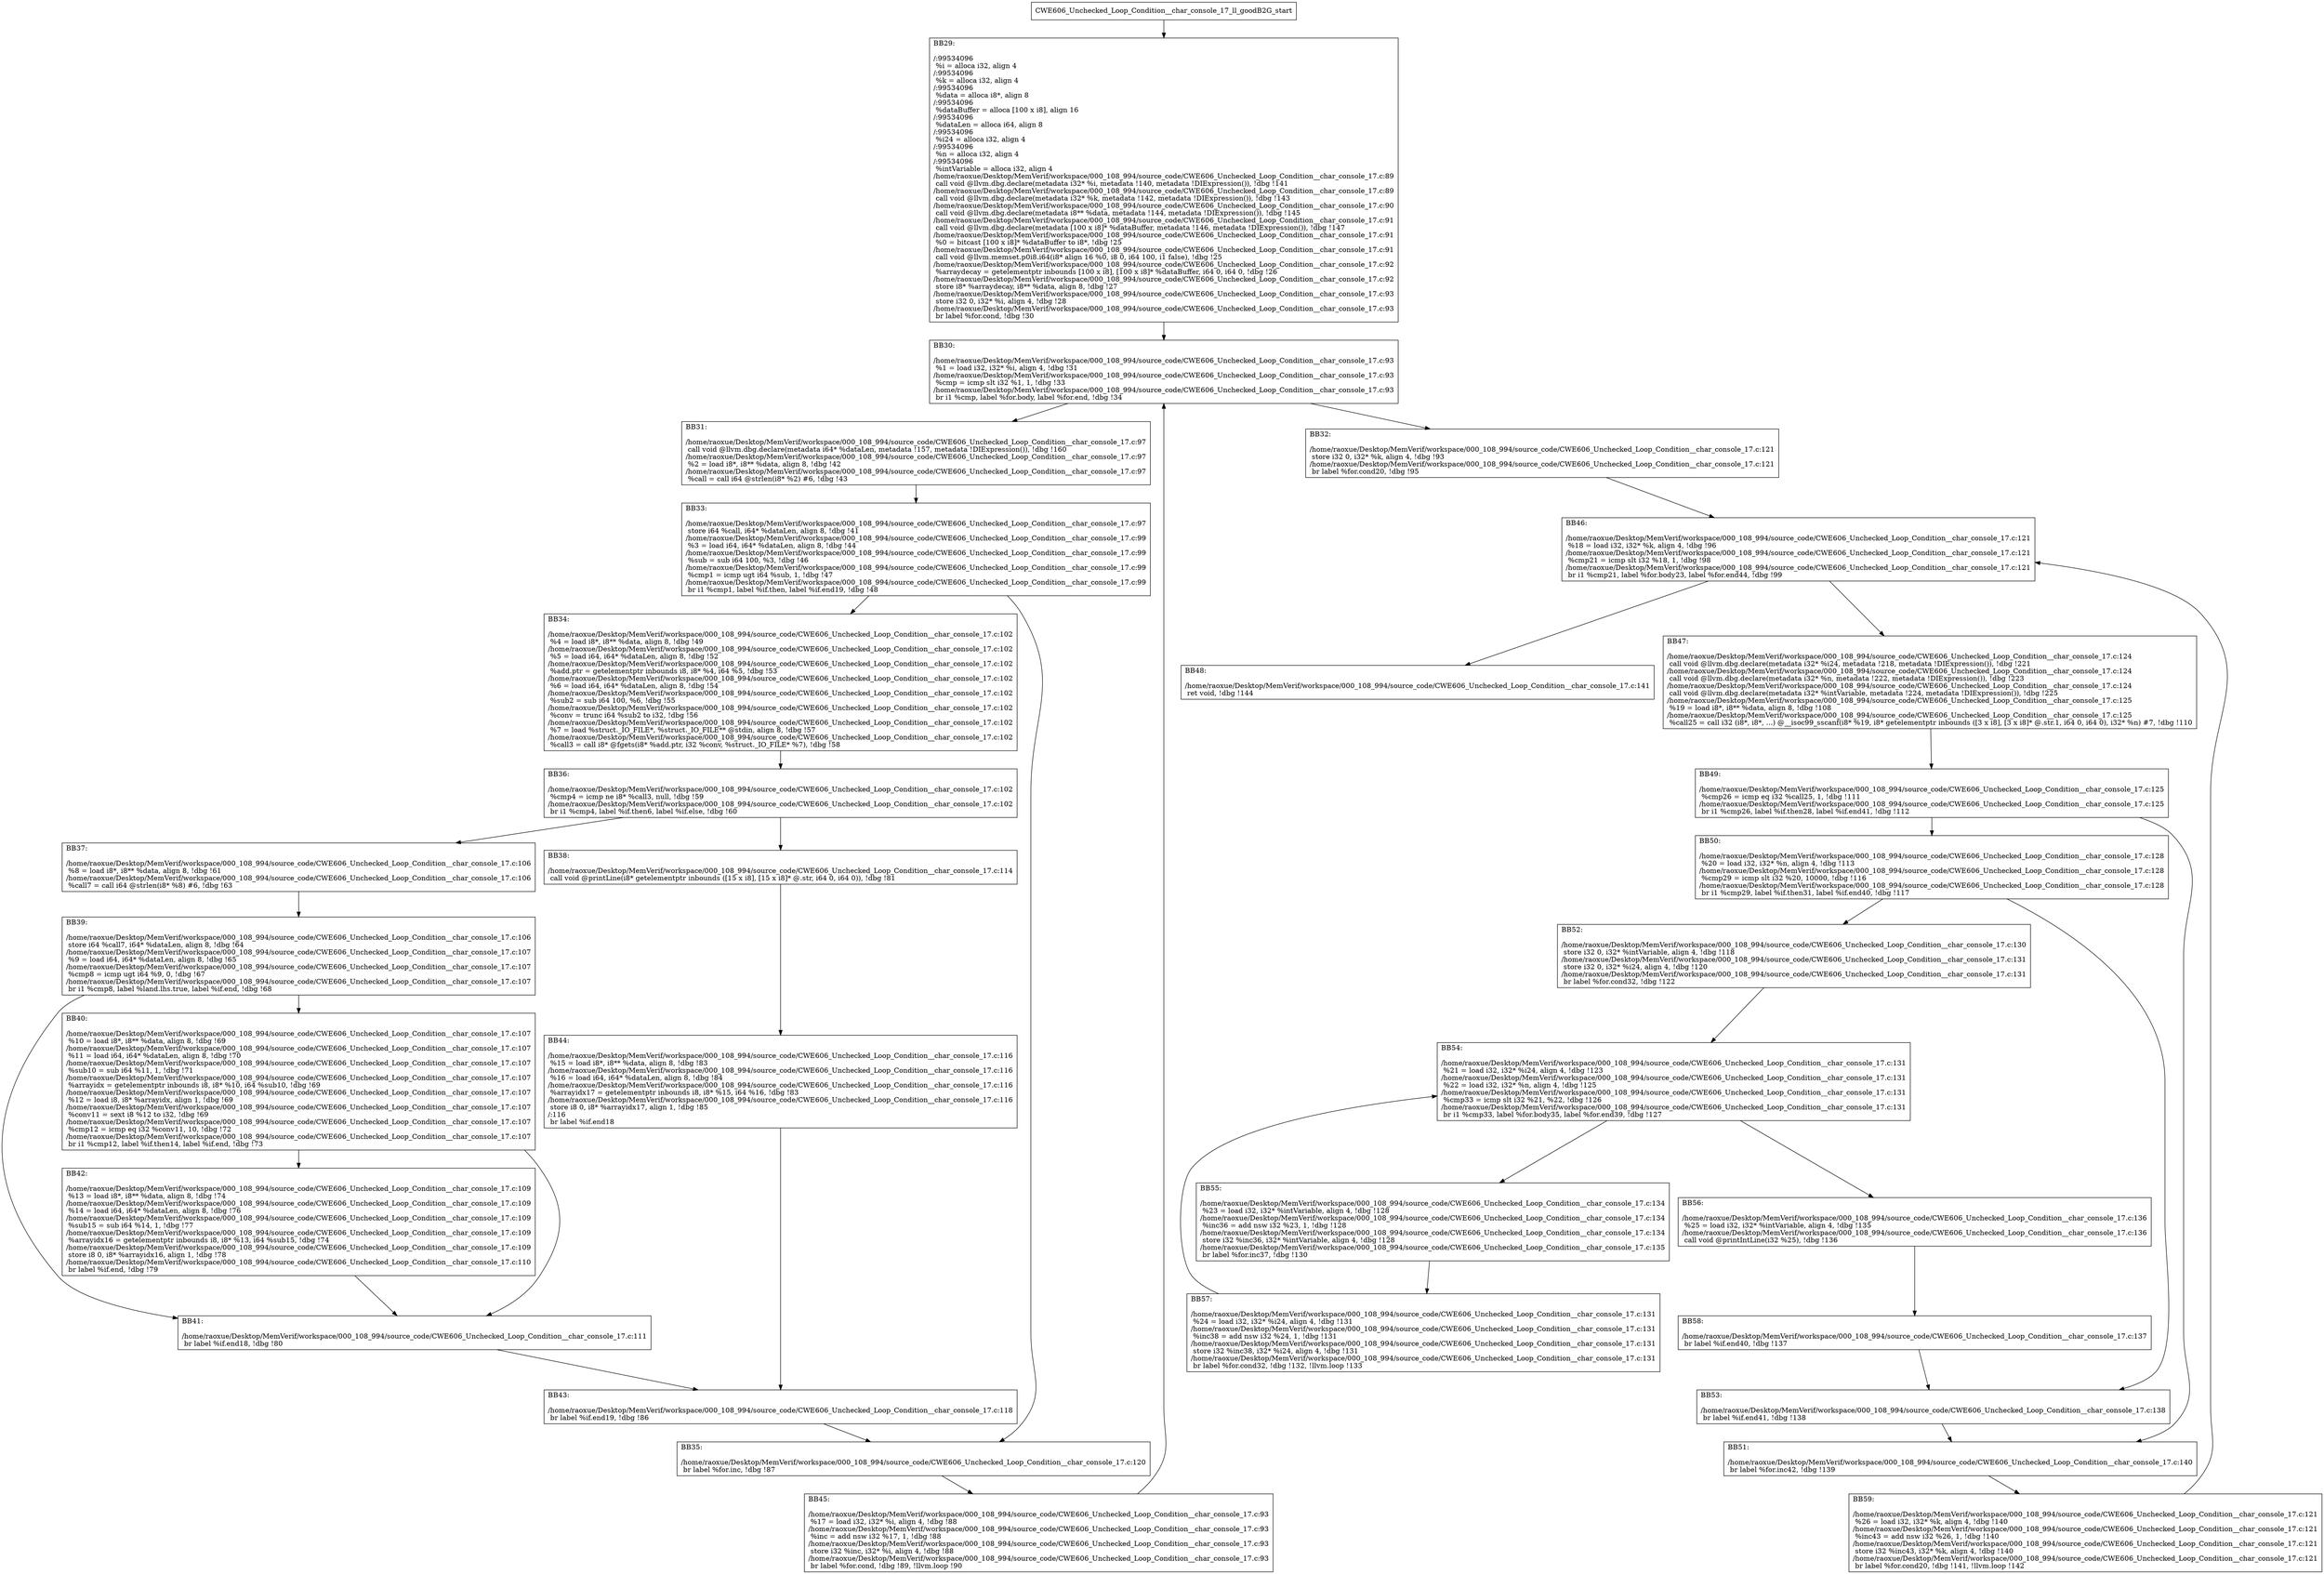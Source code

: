 digraph "CFG for'CWE606_Unchecked_Loop_Condition__char_console_17_ll_goodB2G' function" {
	BBCWE606_Unchecked_Loop_Condition__char_console_17_ll_goodB2G_start[shape=record,label="{CWE606_Unchecked_Loop_Condition__char_console_17_ll_goodB2G_start}"];
	BBCWE606_Unchecked_Loop_Condition__char_console_17_ll_goodB2G_start-> CWE606_Unchecked_Loop_Condition__char_console_17_ll_goodB2GBB29;
	CWE606_Unchecked_Loop_Condition__char_console_17_ll_goodB2GBB29 [shape=record, label="{BB29:\l\l/:99534096\l
  %i = alloca i32, align 4\l
/:99534096\l
  %k = alloca i32, align 4\l
/:99534096\l
  %data = alloca i8*, align 8\l
/:99534096\l
  %dataBuffer = alloca [100 x i8], align 16\l
/:99534096\l
  %dataLen = alloca i64, align 8\l
/:99534096\l
  %i24 = alloca i32, align 4\l
/:99534096\l
  %n = alloca i32, align 4\l
/:99534096\l
  %intVariable = alloca i32, align 4\l
/home/raoxue/Desktop/MemVerif/workspace/000_108_994/source_code/CWE606_Unchecked_Loop_Condition__char_console_17.c:89\l
  call void @llvm.dbg.declare(metadata i32* %i, metadata !140, metadata !DIExpression()), !dbg !141\l
/home/raoxue/Desktop/MemVerif/workspace/000_108_994/source_code/CWE606_Unchecked_Loop_Condition__char_console_17.c:89\l
  call void @llvm.dbg.declare(metadata i32* %k, metadata !142, metadata !DIExpression()), !dbg !143\l
/home/raoxue/Desktop/MemVerif/workspace/000_108_994/source_code/CWE606_Unchecked_Loop_Condition__char_console_17.c:90\l
  call void @llvm.dbg.declare(metadata i8** %data, metadata !144, metadata !DIExpression()), !dbg !145\l
/home/raoxue/Desktop/MemVerif/workspace/000_108_994/source_code/CWE606_Unchecked_Loop_Condition__char_console_17.c:91\l
  call void @llvm.dbg.declare(metadata [100 x i8]* %dataBuffer, metadata !146, metadata !DIExpression()), !dbg !147\l
/home/raoxue/Desktop/MemVerif/workspace/000_108_994/source_code/CWE606_Unchecked_Loop_Condition__char_console_17.c:91\l
  %0 = bitcast [100 x i8]* %dataBuffer to i8*, !dbg !25\l
/home/raoxue/Desktop/MemVerif/workspace/000_108_994/source_code/CWE606_Unchecked_Loop_Condition__char_console_17.c:91\l
  call void @llvm.memset.p0i8.i64(i8* align 16 %0, i8 0, i64 100, i1 false), !dbg !25\l
/home/raoxue/Desktop/MemVerif/workspace/000_108_994/source_code/CWE606_Unchecked_Loop_Condition__char_console_17.c:92\l
  %arraydecay = getelementptr inbounds [100 x i8], [100 x i8]* %dataBuffer, i64 0, i64 0, !dbg !26\l
/home/raoxue/Desktop/MemVerif/workspace/000_108_994/source_code/CWE606_Unchecked_Loop_Condition__char_console_17.c:92\l
  store i8* %arraydecay, i8** %data, align 8, !dbg !27\l
/home/raoxue/Desktop/MemVerif/workspace/000_108_994/source_code/CWE606_Unchecked_Loop_Condition__char_console_17.c:93\l
  store i32 0, i32* %i, align 4, !dbg !28\l
/home/raoxue/Desktop/MemVerif/workspace/000_108_994/source_code/CWE606_Unchecked_Loop_Condition__char_console_17.c:93\l
  br label %for.cond, !dbg !30\l
}"];
	CWE606_Unchecked_Loop_Condition__char_console_17_ll_goodB2GBB29-> CWE606_Unchecked_Loop_Condition__char_console_17_ll_goodB2GBB30;
	CWE606_Unchecked_Loop_Condition__char_console_17_ll_goodB2GBB30 [shape=record, label="{BB30:\l\l/home/raoxue/Desktop/MemVerif/workspace/000_108_994/source_code/CWE606_Unchecked_Loop_Condition__char_console_17.c:93\l
  %1 = load i32, i32* %i, align 4, !dbg !31\l
/home/raoxue/Desktop/MemVerif/workspace/000_108_994/source_code/CWE606_Unchecked_Loop_Condition__char_console_17.c:93\l
  %cmp = icmp slt i32 %1, 1, !dbg !33\l
/home/raoxue/Desktop/MemVerif/workspace/000_108_994/source_code/CWE606_Unchecked_Loop_Condition__char_console_17.c:93\l
  br i1 %cmp, label %for.body, label %for.end, !dbg !34\l
}"];
	CWE606_Unchecked_Loop_Condition__char_console_17_ll_goodB2GBB30-> CWE606_Unchecked_Loop_Condition__char_console_17_ll_goodB2GBB31;
	CWE606_Unchecked_Loop_Condition__char_console_17_ll_goodB2GBB30-> CWE606_Unchecked_Loop_Condition__char_console_17_ll_goodB2GBB32;
	CWE606_Unchecked_Loop_Condition__char_console_17_ll_goodB2GBB31 [shape=record, label="{BB31:\l\l/home/raoxue/Desktop/MemVerif/workspace/000_108_994/source_code/CWE606_Unchecked_Loop_Condition__char_console_17.c:97\l
  call void @llvm.dbg.declare(metadata i64* %dataLen, metadata !157, metadata !DIExpression()), !dbg !160\l
/home/raoxue/Desktop/MemVerif/workspace/000_108_994/source_code/CWE606_Unchecked_Loop_Condition__char_console_17.c:97\l
  %2 = load i8*, i8** %data, align 8, !dbg !42\l
/home/raoxue/Desktop/MemVerif/workspace/000_108_994/source_code/CWE606_Unchecked_Loop_Condition__char_console_17.c:97\l
  %call = call i64 @strlen(i8* %2) #6, !dbg !43\l
}"];
	CWE606_Unchecked_Loop_Condition__char_console_17_ll_goodB2GBB31-> CWE606_Unchecked_Loop_Condition__char_console_17_ll_goodB2GBB33;
	CWE606_Unchecked_Loop_Condition__char_console_17_ll_goodB2GBB33 [shape=record, label="{BB33:\l\l/home/raoxue/Desktop/MemVerif/workspace/000_108_994/source_code/CWE606_Unchecked_Loop_Condition__char_console_17.c:97\l
  store i64 %call, i64* %dataLen, align 8, !dbg !41\l
/home/raoxue/Desktop/MemVerif/workspace/000_108_994/source_code/CWE606_Unchecked_Loop_Condition__char_console_17.c:99\l
  %3 = load i64, i64* %dataLen, align 8, !dbg !44\l
/home/raoxue/Desktop/MemVerif/workspace/000_108_994/source_code/CWE606_Unchecked_Loop_Condition__char_console_17.c:99\l
  %sub = sub i64 100, %3, !dbg !46\l
/home/raoxue/Desktop/MemVerif/workspace/000_108_994/source_code/CWE606_Unchecked_Loop_Condition__char_console_17.c:99\l
  %cmp1 = icmp ugt i64 %sub, 1, !dbg !47\l
/home/raoxue/Desktop/MemVerif/workspace/000_108_994/source_code/CWE606_Unchecked_Loop_Condition__char_console_17.c:99\l
  br i1 %cmp1, label %if.then, label %if.end19, !dbg !48\l
}"];
	CWE606_Unchecked_Loop_Condition__char_console_17_ll_goodB2GBB33-> CWE606_Unchecked_Loop_Condition__char_console_17_ll_goodB2GBB34;
	CWE606_Unchecked_Loop_Condition__char_console_17_ll_goodB2GBB33-> CWE606_Unchecked_Loop_Condition__char_console_17_ll_goodB2GBB35;
	CWE606_Unchecked_Loop_Condition__char_console_17_ll_goodB2GBB34 [shape=record, label="{BB34:\l\l/home/raoxue/Desktop/MemVerif/workspace/000_108_994/source_code/CWE606_Unchecked_Loop_Condition__char_console_17.c:102\l
  %4 = load i8*, i8** %data, align 8, !dbg !49\l
/home/raoxue/Desktop/MemVerif/workspace/000_108_994/source_code/CWE606_Unchecked_Loop_Condition__char_console_17.c:102\l
  %5 = load i64, i64* %dataLen, align 8, !dbg !52\l
/home/raoxue/Desktop/MemVerif/workspace/000_108_994/source_code/CWE606_Unchecked_Loop_Condition__char_console_17.c:102\l
  %add.ptr = getelementptr inbounds i8, i8* %4, i64 %5, !dbg !53\l
/home/raoxue/Desktop/MemVerif/workspace/000_108_994/source_code/CWE606_Unchecked_Loop_Condition__char_console_17.c:102\l
  %6 = load i64, i64* %dataLen, align 8, !dbg !54\l
/home/raoxue/Desktop/MemVerif/workspace/000_108_994/source_code/CWE606_Unchecked_Loop_Condition__char_console_17.c:102\l
  %sub2 = sub i64 100, %6, !dbg !55\l
/home/raoxue/Desktop/MemVerif/workspace/000_108_994/source_code/CWE606_Unchecked_Loop_Condition__char_console_17.c:102\l
  %conv = trunc i64 %sub2 to i32, !dbg !56\l
/home/raoxue/Desktop/MemVerif/workspace/000_108_994/source_code/CWE606_Unchecked_Loop_Condition__char_console_17.c:102\l
  %7 = load %struct._IO_FILE*, %struct._IO_FILE** @stdin, align 8, !dbg !57\l
/home/raoxue/Desktop/MemVerif/workspace/000_108_994/source_code/CWE606_Unchecked_Loop_Condition__char_console_17.c:102\l
  %call3 = call i8* @fgets(i8* %add.ptr, i32 %conv, %struct._IO_FILE* %7), !dbg !58\l
}"];
	CWE606_Unchecked_Loop_Condition__char_console_17_ll_goodB2GBB34-> CWE606_Unchecked_Loop_Condition__char_console_17_ll_goodB2GBB36;
	CWE606_Unchecked_Loop_Condition__char_console_17_ll_goodB2GBB36 [shape=record, label="{BB36:\l\l/home/raoxue/Desktop/MemVerif/workspace/000_108_994/source_code/CWE606_Unchecked_Loop_Condition__char_console_17.c:102\l
  %cmp4 = icmp ne i8* %call3, null, !dbg !59\l
/home/raoxue/Desktop/MemVerif/workspace/000_108_994/source_code/CWE606_Unchecked_Loop_Condition__char_console_17.c:102\l
  br i1 %cmp4, label %if.then6, label %if.else, !dbg !60\l
}"];
	CWE606_Unchecked_Loop_Condition__char_console_17_ll_goodB2GBB36-> CWE606_Unchecked_Loop_Condition__char_console_17_ll_goodB2GBB37;
	CWE606_Unchecked_Loop_Condition__char_console_17_ll_goodB2GBB36-> CWE606_Unchecked_Loop_Condition__char_console_17_ll_goodB2GBB38;
	CWE606_Unchecked_Loop_Condition__char_console_17_ll_goodB2GBB37 [shape=record, label="{BB37:\l\l/home/raoxue/Desktop/MemVerif/workspace/000_108_994/source_code/CWE606_Unchecked_Loop_Condition__char_console_17.c:106\l
  %8 = load i8*, i8** %data, align 8, !dbg !61\l
/home/raoxue/Desktop/MemVerif/workspace/000_108_994/source_code/CWE606_Unchecked_Loop_Condition__char_console_17.c:106\l
  %call7 = call i64 @strlen(i8* %8) #6, !dbg !63\l
}"];
	CWE606_Unchecked_Loop_Condition__char_console_17_ll_goodB2GBB37-> CWE606_Unchecked_Loop_Condition__char_console_17_ll_goodB2GBB39;
	CWE606_Unchecked_Loop_Condition__char_console_17_ll_goodB2GBB39 [shape=record, label="{BB39:\l\l/home/raoxue/Desktop/MemVerif/workspace/000_108_994/source_code/CWE606_Unchecked_Loop_Condition__char_console_17.c:106\l
  store i64 %call7, i64* %dataLen, align 8, !dbg !64\l
/home/raoxue/Desktop/MemVerif/workspace/000_108_994/source_code/CWE606_Unchecked_Loop_Condition__char_console_17.c:107\l
  %9 = load i64, i64* %dataLen, align 8, !dbg !65\l
/home/raoxue/Desktop/MemVerif/workspace/000_108_994/source_code/CWE606_Unchecked_Loop_Condition__char_console_17.c:107\l
  %cmp8 = icmp ugt i64 %9, 0, !dbg !67\l
/home/raoxue/Desktop/MemVerif/workspace/000_108_994/source_code/CWE606_Unchecked_Loop_Condition__char_console_17.c:107\l
  br i1 %cmp8, label %land.lhs.true, label %if.end, !dbg !68\l
}"];
	CWE606_Unchecked_Loop_Condition__char_console_17_ll_goodB2GBB39-> CWE606_Unchecked_Loop_Condition__char_console_17_ll_goodB2GBB40;
	CWE606_Unchecked_Loop_Condition__char_console_17_ll_goodB2GBB39-> CWE606_Unchecked_Loop_Condition__char_console_17_ll_goodB2GBB41;
	CWE606_Unchecked_Loop_Condition__char_console_17_ll_goodB2GBB40 [shape=record, label="{BB40:\l\l/home/raoxue/Desktop/MemVerif/workspace/000_108_994/source_code/CWE606_Unchecked_Loop_Condition__char_console_17.c:107\l
  %10 = load i8*, i8** %data, align 8, !dbg !69\l
/home/raoxue/Desktop/MemVerif/workspace/000_108_994/source_code/CWE606_Unchecked_Loop_Condition__char_console_17.c:107\l
  %11 = load i64, i64* %dataLen, align 8, !dbg !70\l
/home/raoxue/Desktop/MemVerif/workspace/000_108_994/source_code/CWE606_Unchecked_Loop_Condition__char_console_17.c:107\l
  %sub10 = sub i64 %11, 1, !dbg !71\l
/home/raoxue/Desktop/MemVerif/workspace/000_108_994/source_code/CWE606_Unchecked_Loop_Condition__char_console_17.c:107\l
  %arrayidx = getelementptr inbounds i8, i8* %10, i64 %sub10, !dbg !69\l
/home/raoxue/Desktop/MemVerif/workspace/000_108_994/source_code/CWE606_Unchecked_Loop_Condition__char_console_17.c:107\l
  %12 = load i8, i8* %arrayidx, align 1, !dbg !69\l
/home/raoxue/Desktop/MemVerif/workspace/000_108_994/source_code/CWE606_Unchecked_Loop_Condition__char_console_17.c:107\l
  %conv11 = sext i8 %12 to i32, !dbg !69\l
/home/raoxue/Desktop/MemVerif/workspace/000_108_994/source_code/CWE606_Unchecked_Loop_Condition__char_console_17.c:107\l
  %cmp12 = icmp eq i32 %conv11, 10, !dbg !72\l
/home/raoxue/Desktop/MemVerif/workspace/000_108_994/source_code/CWE606_Unchecked_Loop_Condition__char_console_17.c:107\l
  br i1 %cmp12, label %if.then14, label %if.end, !dbg !73\l
}"];
	CWE606_Unchecked_Loop_Condition__char_console_17_ll_goodB2GBB40-> CWE606_Unchecked_Loop_Condition__char_console_17_ll_goodB2GBB42;
	CWE606_Unchecked_Loop_Condition__char_console_17_ll_goodB2GBB40-> CWE606_Unchecked_Loop_Condition__char_console_17_ll_goodB2GBB41;
	CWE606_Unchecked_Loop_Condition__char_console_17_ll_goodB2GBB42 [shape=record, label="{BB42:\l\l/home/raoxue/Desktop/MemVerif/workspace/000_108_994/source_code/CWE606_Unchecked_Loop_Condition__char_console_17.c:109\l
  %13 = load i8*, i8** %data, align 8, !dbg !74\l
/home/raoxue/Desktop/MemVerif/workspace/000_108_994/source_code/CWE606_Unchecked_Loop_Condition__char_console_17.c:109\l
  %14 = load i64, i64* %dataLen, align 8, !dbg !76\l
/home/raoxue/Desktop/MemVerif/workspace/000_108_994/source_code/CWE606_Unchecked_Loop_Condition__char_console_17.c:109\l
  %sub15 = sub i64 %14, 1, !dbg !77\l
/home/raoxue/Desktop/MemVerif/workspace/000_108_994/source_code/CWE606_Unchecked_Loop_Condition__char_console_17.c:109\l
  %arrayidx16 = getelementptr inbounds i8, i8* %13, i64 %sub15, !dbg !74\l
/home/raoxue/Desktop/MemVerif/workspace/000_108_994/source_code/CWE606_Unchecked_Loop_Condition__char_console_17.c:109\l
  store i8 0, i8* %arrayidx16, align 1, !dbg !78\l
/home/raoxue/Desktop/MemVerif/workspace/000_108_994/source_code/CWE606_Unchecked_Loop_Condition__char_console_17.c:110\l
  br label %if.end, !dbg !79\l
}"];
	CWE606_Unchecked_Loop_Condition__char_console_17_ll_goodB2GBB42-> CWE606_Unchecked_Loop_Condition__char_console_17_ll_goodB2GBB41;
	CWE606_Unchecked_Loop_Condition__char_console_17_ll_goodB2GBB41 [shape=record, label="{BB41:\l\l/home/raoxue/Desktop/MemVerif/workspace/000_108_994/source_code/CWE606_Unchecked_Loop_Condition__char_console_17.c:111\l
  br label %if.end18, !dbg !80\l
}"];
	CWE606_Unchecked_Loop_Condition__char_console_17_ll_goodB2GBB41-> CWE606_Unchecked_Loop_Condition__char_console_17_ll_goodB2GBB43;
	CWE606_Unchecked_Loop_Condition__char_console_17_ll_goodB2GBB38 [shape=record, label="{BB38:\l\l/home/raoxue/Desktop/MemVerif/workspace/000_108_994/source_code/CWE606_Unchecked_Loop_Condition__char_console_17.c:114\l
  call void @printLine(i8* getelementptr inbounds ([15 x i8], [15 x i8]* @.str, i64 0, i64 0)), !dbg !81\l
}"];
	CWE606_Unchecked_Loop_Condition__char_console_17_ll_goodB2GBB38-> CWE606_Unchecked_Loop_Condition__char_console_17_ll_goodB2GBB44;
	CWE606_Unchecked_Loop_Condition__char_console_17_ll_goodB2GBB44 [shape=record, label="{BB44:\l\l/home/raoxue/Desktop/MemVerif/workspace/000_108_994/source_code/CWE606_Unchecked_Loop_Condition__char_console_17.c:116\l
  %15 = load i8*, i8** %data, align 8, !dbg !83\l
/home/raoxue/Desktop/MemVerif/workspace/000_108_994/source_code/CWE606_Unchecked_Loop_Condition__char_console_17.c:116\l
  %16 = load i64, i64* %dataLen, align 8, !dbg !84\l
/home/raoxue/Desktop/MemVerif/workspace/000_108_994/source_code/CWE606_Unchecked_Loop_Condition__char_console_17.c:116\l
  %arrayidx17 = getelementptr inbounds i8, i8* %15, i64 %16, !dbg !83\l
/home/raoxue/Desktop/MemVerif/workspace/000_108_994/source_code/CWE606_Unchecked_Loop_Condition__char_console_17.c:116\l
  store i8 0, i8* %arrayidx17, align 1, !dbg !85\l
/:116\l
  br label %if.end18\l
}"];
	CWE606_Unchecked_Loop_Condition__char_console_17_ll_goodB2GBB44-> CWE606_Unchecked_Loop_Condition__char_console_17_ll_goodB2GBB43;
	CWE606_Unchecked_Loop_Condition__char_console_17_ll_goodB2GBB43 [shape=record, label="{BB43:\l\l/home/raoxue/Desktop/MemVerif/workspace/000_108_994/source_code/CWE606_Unchecked_Loop_Condition__char_console_17.c:118\l
  br label %if.end19, !dbg !86\l
}"];
	CWE606_Unchecked_Loop_Condition__char_console_17_ll_goodB2GBB43-> CWE606_Unchecked_Loop_Condition__char_console_17_ll_goodB2GBB35;
	CWE606_Unchecked_Loop_Condition__char_console_17_ll_goodB2GBB35 [shape=record, label="{BB35:\l\l/home/raoxue/Desktop/MemVerif/workspace/000_108_994/source_code/CWE606_Unchecked_Loop_Condition__char_console_17.c:120\l
  br label %for.inc, !dbg !87\l
}"];
	CWE606_Unchecked_Loop_Condition__char_console_17_ll_goodB2GBB35-> CWE606_Unchecked_Loop_Condition__char_console_17_ll_goodB2GBB45;
	CWE606_Unchecked_Loop_Condition__char_console_17_ll_goodB2GBB45 [shape=record, label="{BB45:\l\l/home/raoxue/Desktop/MemVerif/workspace/000_108_994/source_code/CWE606_Unchecked_Loop_Condition__char_console_17.c:93\l
  %17 = load i32, i32* %i, align 4, !dbg !88\l
/home/raoxue/Desktop/MemVerif/workspace/000_108_994/source_code/CWE606_Unchecked_Loop_Condition__char_console_17.c:93\l
  %inc = add nsw i32 %17, 1, !dbg !88\l
/home/raoxue/Desktop/MemVerif/workspace/000_108_994/source_code/CWE606_Unchecked_Loop_Condition__char_console_17.c:93\l
  store i32 %inc, i32* %i, align 4, !dbg !88\l
/home/raoxue/Desktop/MemVerif/workspace/000_108_994/source_code/CWE606_Unchecked_Loop_Condition__char_console_17.c:93\l
  br label %for.cond, !dbg !89, !llvm.loop !90\l
}"];
	CWE606_Unchecked_Loop_Condition__char_console_17_ll_goodB2GBB45-> CWE606_Unchecked_Loop_Condition__char_console_17_ll_goodB2GBB30;
	CWE606_Unchecked_Loop_Condition__char_console_17_ll_goodB2GBB32 [shape=record, label="{BB32:\l\l/home/raoxue/Desktop/MemVerif/workspace/000_108_994/source_code/CWE606_Unchecked_Loop_Condition__char_console_17.c:121\l
  store i32 0, i32* %k, align 4, !dbg !93\l
/home/raoxue/Desktop/MemVerif/workspace/000_108_994/source_code/CWE606_Unchecked_Loop_Condition__char_console_17.c:121\l
  br label %for.cond20, !dbg !95\l
}"];
	CWE606_Unchecked_Loop_Condition__char_console_17_ll_goodB2GBB32-> CWE606_Unchecked_Loop_Condition__char_console_17_ll_goodB2GBB46;
	CWE606_Unchecked_Loop_Condition__char_console_17_ll_goodB2GBB46 [shape=record, label="{BB46:\l\l/home/raoxue/Desktop/MemVerif/workspace/000_108_994/source_code/CWE606_Unchecked_Loop_Condition__char_console_17.c:121\l
  %18 = load i32, i32* %k, align 4, !dbg !96\l
/home/raoxue/Desktop/MemVerif/workspace/000_108_994/source_code/CWE606_Unchecked_Loop_Condition__char_console_17.c:121\l
  %cmp21 = icmp slt i32 %18, 1, !dbg !98\l
/home/raoxue/Desktop/MemVerif/workspace/000_108_994/source_code/CWE606_Unchecked_Loop_Condition__char_console_17.c:121\l
  br i1 %cmp21, label %for.body23, label %for.end44, !dbg !99\l
}"];
	CWE606_Unchecked_Loop_Condition__char_console_17_ll_goodB2GBB46-> CWE606_Unchecked_Loop_Condition__char_console_17_ll_goodB2GBB47;
	CWE606_Unchecked_Loop_Condition__char_console_17_ll_goodB2GBB46-> CWE606_Unchecked_Loop_Condition__char_console_17_ll_goodB2GBB48;
	CWE606_Unchecked_Loop_Condition__char_console_17_ll_goodB2GBB47 [shape=record, label="{BB47:\l\l/home/raoxue/Desktop/MemVerif/workspace/000_108_994/source_code/CWE606_Unchecked_Loop_Condition__char_console_17.c:124\l
  call void @llvm.dbg.declare(metadata i32* %i24, metadata !218, metadata !DIExpression()), !dbg !221\l
/home/raoxue/Desktop/MemVerif/workspace/000_108_994/source_code/CWE606_Unchecked_Loop_Condition__char_console_17.c:124\l
  call void @llvm.dbg.declare(metadata i32* %n, metadata !222, metadata !DIExpression()), !dbg !223\l
/home/raoxue/Desktop/MemVerif/workspace/000_108_994/source_code/CWE606_Unchecked_Loop_Condition__char_console_17.c:124\l
  call void @llvm.dbg.declare(metadata i32* %intVariable, metadata !224, metadata !DIExpression()), !dbg !225\l
/home/raoxue/Desktop/MemVerif/workspace/000_108_994/source_code/CWE606_Unchecked_Loop_Condition__char_console_17.c:125\l
  %19 = load i8*, i8** %data, align 8, !dbg !108\l
/home/raoxue/Desktop/MemVerif/workspace/000_108_994/source_code/CWE606_Unchecked_Loop_Condition__char_console_17.c:125\l
  %call25 = call i32 (i8*, i8*, ...) @__isoc99_sscanf(i8* %19, i8* getelementptr inbounds ([3 x i8], [3 x i8]* @.str.1, i64 0, i64 0), i32* %n) #7, !dbg !110\l
}"];
	CWE606_Unchecked_Loop_Condition__char_console_17_ll_goodB2GBB47-> CWE606_Unchecked_Loop_Condition__char_console_17_ll_goodB2GBB49;
	CWE606_Unchecked_Loop_Condition__char_console_17_ll_goodB2GBB49 [shape=record, label="{BB49:\l\l/home/raoxue/Desktop/MemVerif/workspace/000_108_994/source_code/CWE606_Unchecked_Loop_Condition__char_console_17.c:125\l
  %cmp26 = icmp eq i32 %call25, 1, !dbg !111\l
/home/raoxue/Desktop/MemVerif/workspace/000_108_994/source_code/CWE606_Unchecked_Loop_Condition__char_console_17.c:125\l
  br i1 %cmp26, label %if.then28, label %if.end41, !dbg !112\l
}"];
	CWE606_Unchecked_Loop_Condition__char_console_17_ll_goodB2GBB49-> CWE606_Unchecked_Loop_Condition__char_console_17_ll_goodB2GBB50;
	CWE606_Unchecked_Loop_Condition__char_console_17_ll_goodB2GBB49-> CWE606_Unchecked_Loop_Condition__char_console_17_ll_goodB2GBB51;
	CWE606_Unchecked_Loop_Condition__char_console_17_ll_goodB2GBB50 [shape=record, label="{BB50:\l\l/home/raoxue/Desktop/MemVerif/workspace/000_108_994/source_code/CWE606_Unchecked_Loop_Condition__char_console_17.c:128\l
  %20 = load i32, i32* %n, align 4, !dbg !113\l
/home/raoxue/Desktop/MemVerif/workspace/000_108_994/source_code/CWE606_Unchecked_Loop_Condition__char_console_17.c:128\l
  %cmp29 = icmp slt i32 %20, 10000, !dbg !116\l
/home/raoxue/Desktop/MemVerif/workspace/000_108_994/source_code/CWE606_Unchecked_Loop_Condition__char_console_17.c:128\l
  br i1 %cmp29, label %if.then31, label %if.end40, !dbg !117\l
}"];
	CWE606_Unchecked_Loop_Condition__char_console_17_ll_goodB2GBB50-> CWE606_Unchecked_Loop_Condition__char_console_17_ll_goodB2GBB52;
	CWE606_Unchecked_Loop_Condition__char_console_17_ll_goodB2GBB50-> CWE606_Unchecked_Loop_Condition__char_console_17_ll_goodB2GBB53;
	CWE606_Unchecked_Loop_Condition__char_console_17_ll_goodB2GBB52 [shape=record, label="{BB52:\l\l/home/raoxue/Desktop/MemVerif/workspace/000_108_994/source_code/CWE606_Unchecked_Loop_Condition__char_console_17.c:130\l
  store i32 0, i32* %intVariable, align 4, !dbg !118\l
/home/raoxue/Desktop/MemVerif/workspace/000_108_994/source_code/CWE606_Unchecked_Loop_Condition__char_console_17.c:131\l
  store i32 0, i32* %i24, align 4, !dbg !120\l
/home/raoxue/Desktop/MemVerif/workspace/000_108_994/source_code/CWE606_Unchecked_Loop_Condition__char_console_17.c:131\l
  br label %for.cond32, !dbg !122\l
}"];
	CWE606_Unchecked_Loop_Condition__char_console_17_ll_goodB2GBB52-> CWE606_Unchecked_Loop_Condition__char_console_17_ll_goodB2GBB54;
	CWE606_Unchecked_Loop_Condition__char_console_17_ll_goodB2GBB54 [shape=record, label="{BB54:\l\l/home/raoxue/Desktop/MemVerif/workspace/000_108_994/source_code/CWE606_Unchecked_Loop_Condition__char_console_17.c:131\l
  %21 = load i32, i32* %i24, align 4, !dbg !123\l
/home/raoxue/Desktop/MemVerif/workspace/000_108_994/source_code/CWE606_Unchecked_Loop_Condition__char_console_17.c:131\l
  %22 = load i32, i32* %n, align 4, !dbg !125\l
/home/raoxue/Desktop/MemVerif/workspace/000_108_994/source_code/CWE606_Unchecked_Loop_Condition__char_console_17.c:131\l
  %cmp33 = icmp slt i32 %21, %22, !dbg !126\l
/home/raoxue/Desktop/MemVerif/workspace/000_108_994/source_code/CWE606_Unchecked_Loop_Condition__char_console_17.c:131\l
  br i1 %cmp33, label %for.body35, label %for.end39, !dbg !127\l
}"];
	CWE606_Unchecked_Loop_Condition__char_console_17_ll_goodB2GBB54-> CWE606_Unchecked_Loop_Condition__char_console_17_ll_goodB2GBB55;
	CWE606_Unchecked_Loop_Condition__char_console_17_ll_goodB2GBB54-> CWE606_Unchecked_Loop_Condition__char_console_17_ll_goodB2GBB56;
	CWE606_Unchecked_Loop_Condition__char_console_17_ll_goodB2GBB55 [shape=record, label="{BB55:\l\l/home/raoxue/Desktop/MemVerif/workspace/000_108_994/source_code/CWE606_Unchecked_Loop_Condition__char_console_17.c:134\l
  %23 = load i32, i32* %intVariable, align 4, !dbg !128\l
/home/raoxue/Desktop/MemVerif/workspace/000_108_994/source_code/CWE606_Unchecked_Loop_Condition__char_console_17.c:134\l
  %inc36 = add nsw i32 %23, 1, !dbg !128\l
/home/raoxue/Desktop/MemVerif/workspace/000_108_994/source_code/CWE606_Unchecked_Loop_Condition__char_console_17.c:134\l
  store i32 %inc36, i32* %intVariable, align 4, !dbg !128\l
/home/raoxue/Desktop/MemVerif/workspace/000_108_994/source_code/CWE606_Unchecked_Loop_Condition__char_console_17.c:135\l
  br label %for.inc37, !dbg !130\l
}"];
	CWE606_Unchecked_Loop_Condition__char_console_17_ll_goodB2GBB55-> CWE606_Unchecked_Loop_Condition__char_console_17_ll_goodB2GBB57;
	CWE606_Unchecked_Loop_Condition__char_console_17_ll_goodB2GBB57 [shape=record, label="{BB57:\l\l/home/raoxue/Desktop/MemVerif/workspace/000_108_994/source_code/CWE606_Unchecked_Loop_Condition__char_console_17.c:131\l
  %24 = load i32, i32* %i24, align 4, !dbg !131\l
/home/raoxue/Desktop/MemVerif/workspace/000_108_994/source_code/CWE606_Unchecked_Loop_Condition__char_console_17.c:131\l
  %inc38 = add nsw i32 %24, 1, !dbg !131\l
/home/raoxue/Desktop/MemVerif/workspace/000_108_994/source_code/CWE606_Unchecked_Loop_Condition__char_console_17.c:131\l
  store i32 %inc38, i32* %i24, align 4, !dbg !131\l
/home/raoxue/Desktop/MemVerif/workspace/000_108_994/source_code/CWE606_Unchecked_Loop_Condition__char_console_17.c:131\l
  br label %for.cond32, !dbg !132, !llvm.loop !133\l
}"];
	CWE606_Unchecked_Loop_Condition__char_console_17_ll_goodB2GBB57-> CWE606_Unchecked_Loop_Condition__char_console_17_ll_goodB2GBB54;
	CWE606_Unchecked_Loop_Condition__char_console_17_ll_goodB2GBB56 [shape=record, label="{BB56:\l\l/home/raoxue/Desktop/MemVerif/workspace/000_108_994/source_code/CWE606_Unchecked_Loop_Condition__char_console_17.c:136\l
  %25 = load i32, i32* %intVariable, align 4, !dbg !135\l
/home/raoxue/Desktop/MemVerif/workspace/000_108_994/source_code/CWE606_Unchecked_Loop_Condition__char_console_17.c:136\l
  call void @printIntLine(i32 %25), !dbg !136\l
}"];
	CWE606_Unchecked_Loop_Condition__char_console_17_ll_goodB2GBB56-> CWE606_Unchecked_Loop_Condition__char_console_17_ll_goodB2GBB58;
	CWE606_Unchecked_Loop_Condition__char_console_17_ll_goodB2GBB58 [shape=record, label="{BB58:\l\l/home/raoxue/Desktop/MemVerif/workspace/000_108_994/source_code/CWE606_Unchecked_Loop_Condition__char_console_17.c:137\l
  br label %if.end40, !dbg !137\l
}"];
	CWE606_Unchecked_Loop_Condition__char_console_17_ll_goodB2GBB58-> CWE606_Unchecked_Loop_Condition__char_console_17_ll_goodB2GBB53;
	CWE606_Unchecked_Loop_Condition__char_console_17_ll_goodB2GBB53 [shape=record, label="{BB53:\l\l/home/raoxue/Desktop/MemVerif/workspace/000_108_994/source_code/CWE606_Unchecked_Loop_Condition__char_console_17.c:138\l
  br label %if.end41, !dbg !138\l
}"];
	CWE606_Unchecked_Loop_Condition__char_console_17_ll_goodB2GBB53-> CWE606_Unchecked_Loop_Condition__char_console_17_ll_goodB2GBB51;
	CWE606_Unchecked_Loop_Condition__char_console_17_ll_goodB2GBB51 [shape=record, label="{BB51:\l\l/home/raoxue/Desktop/MemVerif/workspace/000_108_994/source_code/CWE606_Unchecked_Loop_Condition__char_console_17.c:140\l
  br label %for.inc42, !dbg !139\l
}"];
	CWE606_Unchecked_Loop_Condition__char_console_17_ll_goodB2GBB51-> CWE606_Unchecked_Loop_Condition__char_console_17_ll_goodB2GBB59;
	CWE606_Unchecked_Loop_Condition__char_console_17_ll_goodB2GBB59 [shape=record, label="{BB59:\l\l/home/raoxue/Desktop/MemVerif/workspace/000_108_994/source_code/CWE606_Unchecked_Loop_Condition__char_console_17.c:121\l
  %26 = load i32, i32* %k, align 4, !dbg !140\l
/home/raoxue/Desktop/MemVerif/workspace/000_108_994/source_code/CWE606_Unchecked_Loop_Condition__char_console_17.c:121\l
  %inc43 = add nsw i32 %26, 1, !dbg !140\l
/home/raoxue/Desktop/MemVerif/workspace/000_108_994/source_code/CWE606_Unchecked_Loop_Condition__char_console_17.c:121\l
  store i32 %inc43, i32* %k, align 4, !dbg !140\l
/home/raoxue/Desktop/MemVerif/workspace/000_108_994/source_code/CWE606_Unchecked_Loop_Condition__char_console_17.c:121\l
  br label %for.cond20, !dbg !141, !llvm.loop !142\l
}"];
	CWE606_Unchecked_Loop_Condition__char_console_17_ll_goodB2GBB59-> CWE606_Unchecked_Loop_Condition__char_console_17_ll_goodB2GBB46;
	CWE606_Unchecked_Loop_Condition__char_console_17_ll_goodB2GBB48 [shape=record, label="{BB48:\l\l/home/raoxue/Desktop/MemVerif/workspace/000_108_994/source_code/CWE606_Unchecked_Loop_Condition__char_console_17.c:141\l
  ret void, !dbg !144\l
}"];
}
